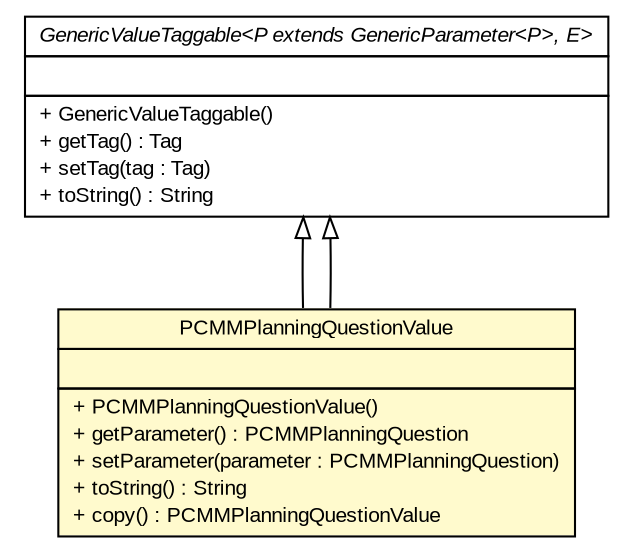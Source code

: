 #!/usr/local/bin/dot
#
# Class diagram 
# Generated by UMLGraph version R5_6-24-gf6e263 (http://www.umlgraph.org/)
#

digraph G {
	edge [fontname="arial",fontsize=10,labelfontname="arial",labelfontsize=10];
	node [fontname="arial",fontsize=10,shape=plaintext];
	nodesep=0.25;
	ranksep=0.5;
	// gov.sandia.cf.model.GenericValueTaggable<P extends gov.sandia.cf.model.GenericParameter<P>, E>
	c291766 [label=<<table title="gov.sandia.cf.model.GenericValueTaggable" border="0" cellborder="1" cellspacing="0" cellpadding="2" port="p" href="./GenericValueTaggable.html">
		<tr><td><table border="0" cellspacing="0" cellpadding="1">
<tr><td align="center" balign="center"><font face="arial italic"> GenericValueTaggable&lt;P extends GenericParameter&lt;P&gt;, E&gt; </font></td></tr>
		</table></td></tr>
		<tr><td><table border="0" cellspacing="0" cellpadding="1">
<tr><td align="left" balign="left">  </td></tr>
		</table></td></tr>
		<tr><td><table border="0" cellspacing="0" cellpadding="1">
<tr><td align="left" balign="left"> + GenericValueTaggable() </td></tr>
<tr><td align="left" balign="left"> + getTag() : Tag </td></tr>
<tr><td align="left" balign="left"> + setTag(tag : Tag) </td></tr>
<tr><td align="left" balign="left"> + toString() : String </td></tr>
		</table></td></tr>
		</table>>, URL="./GenericValueTaggable.html", fontname="arial", fontcolor="black", fontsize=10.0];
	// gov.sandia.cf.model.PCMMPlanningQuestionValue
	c291812 [label=<<table title="gov.sandia.cf.model.PCMMPlanningQuestionValue" border="0" cellborder="1" cellspacing="0" cellpadding="2" port="p" bgcolor="lemonChiffon" href="./PCMMPlanningQuestionValue.html">
		<tr><td><table border="0" cellspacing="0" cellpadding="1">
<tr><td align="center" balign="center"> PCMMPlanningQuestionValue </td></tr>
		</table></td></tr>
		<tr><td><table border="0" cellspacing="0" cellpadding="1">
<tr><td align="left" balign="left">  </td></tr>
		</table></td></tr>
		<tr><td><table border="0" cellspacing="0" cellpadding="1">
<tr><td align="left" balign="left"> + PCMMPlanningQuestionValue() </td></tr>
<tr><td align="left" balign="left"> + getParameter() : PCMMPlanningQuestion </td></tr>
<tr><td align="left" balign="left"> + setParameter(parameter : PCMMPlanningQuestion) </td></tr>
<tr><td align="left" balign="left"> + toString() : String </td></tr>
<tr><td align="left" balign="left"> + copy() : PCMMPlanningQuestionValue </td></tr>
		</table></td></tr>
		</table>>, URL="./PCMMPlanningQuestionValue.html", fontname="arial", fontcolor="black", fontsize=10.0];
	//gov.sandia.cf.model.PCMMPlanningQuestionValue extends gov.sandia.cf.model.GenericValueTaggable<gov.sandia.cf.model.PCMMPlanningQuestion, gov.sandia.cf.model.PCMMPlanningQuestionValue>
	c291766:p -> c291812:p [dir=back,arrowtail=empty];
	//gov.sandia.cf.model.PCMMPlanningQuestionValue extends gov.sandia.cf.model.GenericValueTaggable<gov.sandia.cf.model.PCMMPlanningQuestion, gov.sandia.cf.model.PCMMPlanningQuestionValue>
	c291766:p -> c291812:p [dir=back,arrowtail=empty];
}

